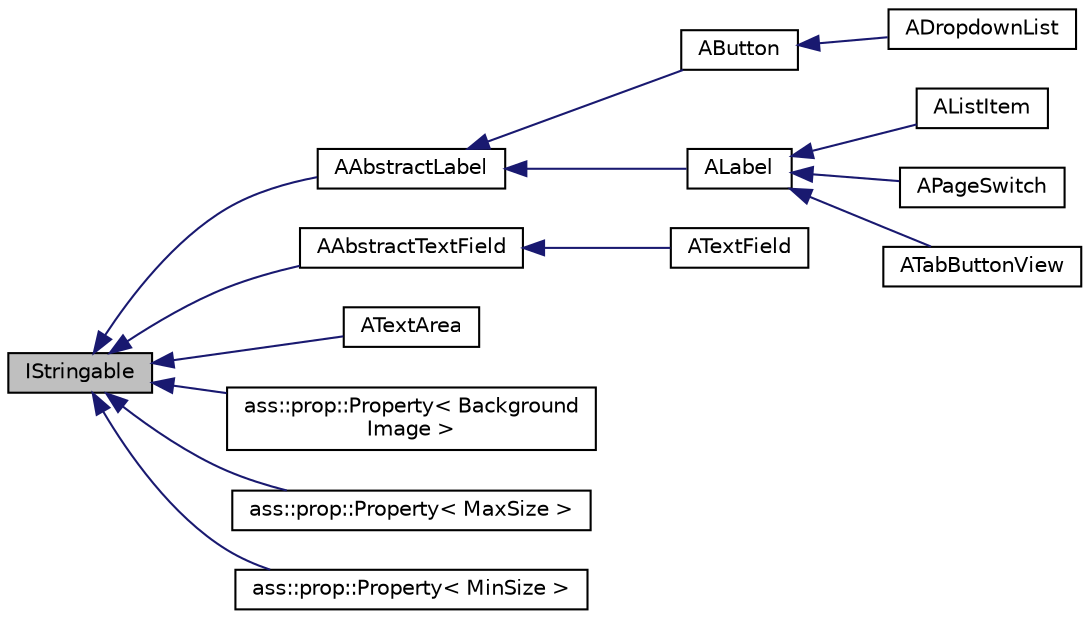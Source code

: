 digraph "IStringable"
{
 // LATEX_PDF_SIZE
  edge [fontname="Helvetica",fontsize="10",labelfontname="Helvetica",labelfontsize="10"];
  node [fontname="Helvetica",fontsize="10",shape=record];
  rankdir="LR";
  Node1 [label="IStringable",height=0.2,width=0.4,color="black", fillcolor="grey75", style="filled", fontcolor="black",tooltip="Object that can be converted to string."];
  Node1 -> Node2 [dir="back",color="midnightblue",fontsize="10",style="solid",fontname="Helvetica"];
  Node2 [label="AAbstractLabel",height=0.2,width=0.4,color="black", fillcolor="white", style="filled",URL="$classAAbstractLabel.html",tooltip="Represents an abstract text display view."];
  Node2 -> Node3 [dir="back",color="midnightblue",fontsize="10",style="solid",fontname="Helvetica"];
  Node3 [label="AButton",height=0.2,width=0.4,color="black", fillcolor="white", style="filled",URL="$classAButton.html",tooltip="Button with text, which can be pushed to make some action."];
  Node3 -> Node4 [dir="back",color="midnightblue",fontsize="10",style="solid",fontname="Helvetica"];
  Node4 [label="ADropdownList",height=0.2,width=0.4,color="black", fillcolor="white", style="filled",URL="$classADropdownList.html",tooltip="A button with dropdown list."];
  Node2 -> Node5 [dir="back",color="midnightblue",fontsize="10",style="solid",fontname="Helvetica"];
  Node5 [label="ALabel",height=0.2,width=0.4,color="black", fillcolor="white", style="filled",URL="$classALabel.html",tooltip="Represents a simple single-line text display view."];
  Node5 -> Node6 [dir="back",color="midnightblue",fontsize="10",style="solid",fontname="Helvetica"];
  Node6 [label="AListItem",height=0.2,width=0.4,color="black", fillcolor="white", style="filled",URL="$classAListItem.html",tooltip=" "];
  Node5 -> Node7 [dir="back",color="midnightblue",fontsize="10",style="solid",fontname="Helvetica"];
  Node7 [label="APageSwitch",height=0.2,width=0.4,color="black", fillcolor="white", style="filled",URL="$classAPageSwitch.html",tooltip=" "];
  Node5 -> Node8 [dir="back",color="midnightblue",fontsize="10",style="solid",fontname="Helvetica"];
  Node8 [label="ATabButtonView",height=0.2,width=0.4,color="black", fillcolor="white", style="filled",URL="$classATabButtonView.html",tooltip=" "];
  Node1 -> Node9 [dir="back",color="midnightblue",fontsize="10",style="solid",fontname="Helvetica"];
  Node9 [label="AAbstractTextField",height=0.2,width=0.4,color="black", fillcolor="white", style="filled",URL="$classAAbstractTextField.html",tooltip="Text field implementation."];
  Node9 -> Node10 [dir="back",color="midnightblue",fontsize="10",style="solid",fontname="Helvetica"];
  Node10 [label="ATextField",height=0.2,width=0.4,color="black", fillcolor="white", style="filled",URL="$classATextField.html",tooltip="Editable field with text to receive a text input from the user."];
  Node1 -> Node11 [dir="back",color="midnightblue",fontsize="10",style="solid",fontname="Helvetica"];
  Node11 [label="ATextArea",height=0.2,width=0.4,color="black", fillcolor="white", style="filled",URL="$classATextArea.html",tooltip="Multiline text input area."];
  Node1 -> Node12 [dir="back",color="midnightblue",fontsize="10",style="solid",fontname="Helvetica"];
  Node12 [label="ass::prop::Property\< Background\lImage \>",height=0.2,width=0.4,color="black", fillcolor="white", style="filled",URL="$structass_1_1prop_1_1Property_3_01BackgroundImage_01_4.html",tooltip=" "];
  Node1 -> Node13 [dir="back",color="midnightblue",fontsize="10",style="solid",fontname="Helvetica"];
  Node13 [label="ass::prop::Property\< MaxSize \>",height=0.2,width=0.4,color="black", fillcolor="white", style="filled",URL="$structass_1_1prop_1_1Property_3_01MaxSize_01_4.html",tooltip=" "];
  Node1 -> Node14 [dir="back",color="midnightblue",fontsize="10",style="solid",fontname="Helvetica"];
  Node14 [label="ass::prop::Property\< MinSize \>",height=0.2,width=0.4,color="black", fillcolor="white", style="filled",URL="$structass_1_1prop_1_1Property_3_01MinSize_01_4.html",tooltip=" "];
}

